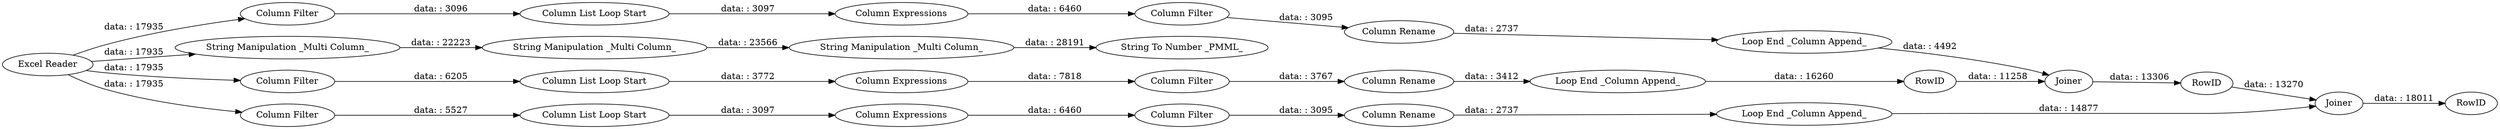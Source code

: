 digraph {
	"6678104778368527097_25" [label="Column Rename"]
	"6678104778368527097_4" [label="String Manipulation _Multi Column_"]
	"6678104778368527097_18" [label="Column Filter"]
	"6678104778368527097_9" [label="Column List Loop Start"]
	"6678104778368527097_11" [label="Column Filter"]
	"6678104778368527097_24" [label="Column List Loop Start"]
	"6678104778368527097_22" [label="Loop End _Column Append_"]
	"6678104778368527097_1" [label="Excel Reader"]
	"6678104778368527097_27" [label=Joiner]
	"6678104778368527097_19" [label="Column Rename"]
	"6678104778368527097_2" [label="String Manipulation _Multi Column_"]
	"6678104778368527097_8" [label="Column Filter"]
	"6678104778368527097_28" [label=RowID]
	"6678104778368527097_14" [label="Column Filter"]
	"6678104778368527097_15" [label="Column List Loop Start"]
	"6678104778368527097_21" [label="Column Filter"]
	"6678104778368527097_26" [label=Joiner]
	"6678104778368527097_16" [label="Loop End _Column Append_"]
	"6678104778368527097_3" [label="String Manipulation _Multi Column_"]
	"6678104778368527097_23" [label="Column Expressions"]
	"6678104778368527097_20" [label="Column Filter"]
	"6678104778368527097_17" [label="Column Expressions"]
	"6678104778368527097_29" [label=RowID]
	"6678104778368527097_30" [label=RowID]
	"6678104778368527097_6" [label="String To Number _PMML_"]
	"6678104778368527097_13" [label="Loop End _Column Append_"]
	"6678104778368527097_7" [label="Column Expressions"]
	"6678104778368527097_12" [label="Column Rename"]
	"6678104778368527097_13" -> "6678104778368527097_28" [label="data: : 16260"]
	"6678104778368527097_1" -> "6678104778368527097_2" [label="data: : 17935"]
	"6678104778368527097_11" -> "6678104778368527097_12" [label="data: : 3767"]
	"6678104778368527097_26" -> "6678104778368527097_29" [label="data: : 13306"]
	"6678104778368527097_17" -> "6678104778368527097_14" [label="data: : 6460"]
	"6678104778368527097_27" -> "6678104778368527097_30" [label="data: : 18011"]
	"6678104778368527097_16" -> "6678104778368527097_26" [label="data: : 4492"]
	"6678104778368527097_15" -> "6678104778368527097_17" [label="data: : 3097"]
	"6678104778368527097_8" -> "6678104778368527097_9" [label="data: : 6205"]
	"6678104778368527097_1" -> "6678104778368527097_18" [label="data: : 17935"]
	"6678104778368527097_28" -> "6678104778368527097_26" [label="data: : 11258"]
	"6678104778368527097_3" -> "6678104778368527097_4" [label="data: : 23566"]
	"6678104778368527097_4" -> "6678104778368527097_6" [label="data: : 28191"]
	"6678104778368527097_14" -> "6678104778368527097_19" [label="data: : 3095"]
	"6678104778368527097_7" -> "6678104778368527097_11" [label="data: : 7818"]
	"6678104778368527097_29" -> "6678104778368527097_27" [label="data: : 13270"]
	"6678104778368527097_23" -> "6678104778368527097_21" [label="data: : 6460"]
	"6678104778368527097_18" -> "6678104778368527097_15" [label="data: : 3096"]
	"6678104778368527097_1" -> "6678104778368527097_20" [label="data: : 17935"]
	"6678104778368527097_9" -> "6678104778368527097_7" [label="data: : 3772"]
	"6678104778368527097_1" -> "6678104778368527097_8" [label="data: : 17935"]
	"6678104778368527097_19" -> "6678104778368527097_16" [label="data: : 2737"]
	"6678104778368527097_20" -> "6678104778368527097_24" [label="data: : 5527"]
	"6678104778368527097_21" -> "6678104778368527097_25" [label="data: : 3095"]
	"6678104778368527097_25" -> "6678104778368527097_22" [label="data: : 2737"]
	"6678104778368527097_24" -> "6678104778368527097_23" [label="data: : 3097"]
	"6678104778368527097_12" -> "6678104778368527097_13" [label="data: : 3412"]
	"6678104778368527097_22" -> "6678104778368527097_27" [label="data: : 14877"]
	"6678104778368527097_2" -> "6678104778368527097_3" [label="data: : 22223"]
	rankdir=LR
}
